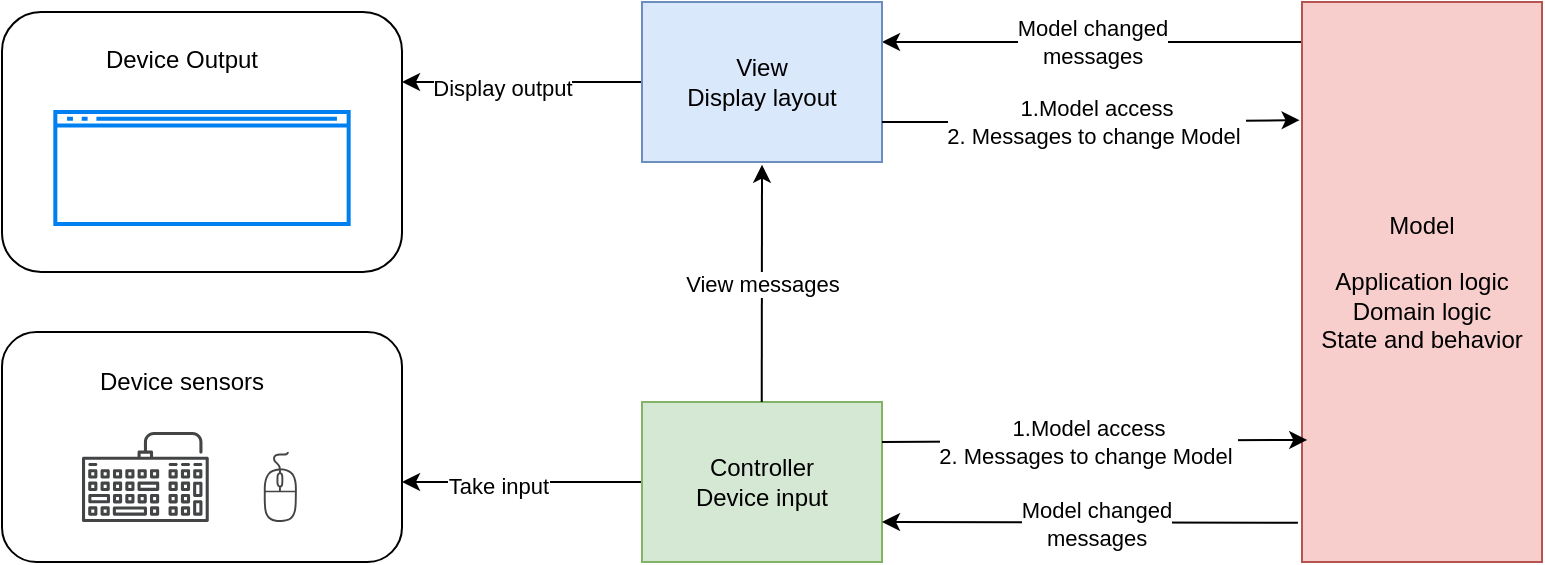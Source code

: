 <mxfile version="26.1.0">
  <diagram name="Page-1" id="M7ZrIbWw2a4_qFs6wJ8K">
    <mxGraphModel dx="1401" dy="2030" grid="1" gridSize="10" guides="1" tooltips="1" connect="1" arrows="1" fold="1" page="1" pageScale="1" pageWidth="850" pageHeight="1100" math="0" shadow="0">
      <root>
        <mxCell id="0" />
        <mxCell id="1" parent="0" />
        <mxCell id="O7nbzTaHJLSunRiAyVoo-34" value="" style="rounded=0;orthogonalLoop=1;jettySize=auto;html=1;edgeStyle=elbowEdgeStyle;elbow=vertical;" edge="1" parent="1" source="O7nbzTaHJLSunRiAyVoo-15" target="O7nbzTaHJLSunRiAyVoo-30">
          <mxGeometry relative="1" as="geometry" />
        </mxCell>
        <mxCell id="O7nbzTaHJLSunRiAyVoo-35" value="Take input" style="edgeLabel;html=1;align=center;verticalAlign=middle;resizable=0;points=[];" vertex="1" connectable="0" parent="O7nbzTaHJLSunRiAyVoo-34">
          <mxGeometry x="0.211" y="2" relative="1" as="geometry">
            <mxPoint as="offset" />
          </mxGeometry>
        </mxCell>
        <mxCell id="O7nbzTaHJLSunRiAyVoo-15" value="Controller&lt;br&gt;Device input" style="rounded=0;whiteSpace=wrap;html=1;fillColor=#d5e8d4;strokeColor=#82b366;" vertex="1" parent="1">
          <mxGeometry x="400" y="120" width="120" height="80" as="geometry" />
        </mxCell>
        <mxCell id="O7nbzTaHJLSunRiAyVoo-37" style="rounded=0;orthogonalLoop=1;jettySize=auto;html=1;exitX=-0.017;exitY=0.93;exitDx=0;exitDy=0;exitPerimeter=0;entryX=1;entryY=0.75;entryDx=0;entryDy=0;edgeStyle=elbowEdgeStyle;elbow=vertical;" edge="1" parent="1" source="O7nbzTaHJLSunRiAyVoo-16" target="O7nbzTaHJLSunRiAyVoo-15">
          <mxGeometry relative="1" as="geometry">
            <mxPoint x="660" y="100" as="sourcePoint" />
            <mxPoint x="540" y="161" as="targetPoint" />
          </mxGeometry>
        </mxCell>
        <mxCell id="O7nbzTaHJLSunRiAyVoo-44" value="Model changed&lt;br&gt;messages" style="edgeLabel;html=1;align=center;verticalAlign=middle;resizable=0;points=[];" vertex="1" connectable="0" parent="O7nbzTaHJLSunRiAyVoo-37">
          <mxGeometry x="0.222" y="1" relative="1" as="geometry">
            <mxPoint x="26" as="offset" />
          </mxGeometry>
        </mxCell>
        <mxCell id="O7nbzTaHJLSunRiAyVoo-43" value="Model changed&lt;br&gt;messages" style="edgeStyle=orthogonalEdgeStyle;rounded=0;orthogonalLoop=1;jettySize=auto;html=1;entryX=1;entryY=0.25;entryDx=0;entryDy=0;" edge="1" parent="1" source="O7nbzTaHJLSunRiAyVoo-16" target="O7nbzTaHJLSunRiAyVoo-17">
          <mxGeometry relative="1" as="geometry">
            <Array as="points">
              <mxPoint x="630" y="-60" />
              <mxPoint x="630" y="-60" />
            </Array>
          </mxGeometry>
        </mxCell>
        <mxCell id="O7nbzTaHJLSunRiAyVoo-16" value="Model&lt;br&gt;&lt;br&gt;Application logic&lt;br&gt;Domain logic&lt;br&gt;State and behavior" style="rounded=0;whiteSpace=wrap;html=1;fillColor=#f8cecc;strokeColor=#b85450;" vertex="1" parent="1">
          <mxGeometry x="730" y="-80" width="120" height="280" as="geometry" />
        </mxCell>
        <mxCell id="O7nbzTaHJLSunRiAyVoo-26" style="rounded=0;orthogonalLoop=1;jettySize=auto;html=1;edgeStyle=elbowEdgeStyle;elbow=vertical;" edge="1" parent="1" source="O7nbzTaHJLSunRiAyVoo-17">
          <mxGeometry relative="1" as="geometry">
            <mxPoint x="280.0" y="-40.034" as="targetPoint" />
          </mxGeometry>
        </mxCell>
        <mxCell id="O7nbzTaHJLSunRiAyVoo-32" value="Display output" style="edgeLabel;html=1;align=center;verticalAlign=middle;resizable=0;points=[];" vertex="1" connectable="0" parent="O7nbzTaHJLSunRiAyVoo-26">
          <mxGeometry x="0.177" y="3" relative="1" as="geometry">
            <mxPoint as="offset" />
          </mxGeometry>
        </mxCell>
        <mxCell id="O7nbzTaHJLSunRiAyVoo-17" value="View&lt;br&gt;Display layout" style="rounded=0;whiteSpace=wrap;html=1;fillColor=#dae8fc;strokeColor=#6c8ebf;" vertex="1" parent="1">
          <mxGeometry x="400" y="-80" width="120" height="80" as="geometry" />
        </mxCell>
        <mxCell id="O7nbzTaHJLSunRiAyVoo-36" value="View messages" style="edgeStyle=elbowEdgeStyle;rounded=0;orthogonalLoop=1;jettySize=auto;html=1;entryX=0.558;entryY=1.017;entryDx=0;entryDy=0;entryPerimeter=0;elbow=horizontal;" edge="1" parent="1">
          <mxGeometry relative="1" as="geometry">
            <mxPoint x="459.87" y="120" as="sourcePoint" />
            <mxPoint x="459.83" y="1.36" as="targetPoint" />
          </mxGeometry>
        </mxCell>
        <mxCell id="O7nbzTaHJLSunRiAyVoo-39" style="rounded=0;orthogonalLoop=1;jettySize=auto;html=1;exitX=1;exitY=0.25;exitDx=0;exitDy=0;entryX=0.022;entryY=0.782;entryDx=0;entryDy=0;entryPerimeter=0;" edge="1" parent="1" source="O7nbzTaHJLSunRiAyVoo-15" target="O7nbzTaHJLSunRiAyVoo-16">
          <mxGeometry relative="1" as="geometry">
            <mxPoint x="530" y="132.74" as="sourcePoint" />
            <mxPoint x="660" y="130" as="targetPoint" />
          </mxGeometry>
        </mxCell>
        <mxCell id="O7nbzTaHJLSunRiAyVoo-47" value="1.Model access&lt;br&gt;2. Messages to change Model&amp;nbsp;" style="edgeLabel;html=1;align=center;verticalAlign=middle;resizable=0;points=[];" vertex="1" connectable="0" parent="O7nbzTaHJLSunRiAyVoo-39">
          <mxGeometry x="-0.036" relative="1" as="geometry">
            <mxPoint as="offset" />
          </mxGeometry>
        </mxCell>
        <mxCell id="O7nbzTaHJLSunRiAyVoo-30" value="" style="rounded=1;whiteSpace=wrap;html=1;container=0;" vertex="1" parent="1">
          <mxGeometry x="80" y="85" width="200" height="115" as="geometry" />
        </mxCell>
        <mxCell id="O7nbzTaHJLSunRiAyVoo-10" value="" style="sketch=0;pointerEvents=1;shadow=0;dashed=0;html=1;strokeColor=none;fillColor=#434445;aspect=fixed;labelPosition=center;verticalLabelPosition=bottom;verticalAlign=top;align=center;outlineConnect=0;shape=mxgraph.vvd.keyboard;container=0;" vertex="1" parent="1">
          <mxGeometry x="120" y="135" width="63.38" height="45" as="geometry" />
        </mxCell>
        <mxCell id="O7nbzTaHJLSunRiAyVoo-8" value="" style="sketch=0;pointerEvents=1;shadow=0;dashed=0;html=1;strokeColor=none;fillColor=#434445;aspect=fixed;labelPosition=center;verticalLabelPosition=bottom;verticalAlign=top;align=center;outlineConnect=0;shape=mxgraph.vvd.mouse;container=0;" vertex="1" parent="1">
          <mxGeometry x="210.5" y="145" width="17.15" height="35" as="geometry" />
        </mxCell>
        <mxCell id="O7nbzTaHJLSunRiAyVoo-31" value="Device sensors" style="text;html=1;align=center;verticalAlign=middle;whiteSpace=wrap;rounded=0;container=0;" vertex="1" parent="1">
          <mxGeometry x="100" y="95" width="140" height="30" as="geometry" />
        </mxCell>
        <mxCell id="O7nbzTaHJLSunRiAyVoo-40" value="" style="rounded=1;whiteSpace=wrap;html=1;container=0;" vertex="1" parent="1">
          <mxGeometry x="80" y="-75" width="200" height="130" as="geometry" />
        </mxCell>
        <mxCell id="O7nbzTaHJLSunRiAyVoo-1" value="" style="html=1;verticalLabelPosition=bottom;align=center;labelBackgroundColor=#ffffff;verticalAlign=top;strokeWidth=2;strokeColor=#0080F0;shadow=0;dashed=0;shape=mxgraph.ios7.icons.window;container=0;" vertex="1" parent="1">
          <mxGeometry x="106.667" y="-25" width="146.667" height="56" as="geometry" />
        </mxCell>
        <mxCell id="O7nbzTaHJLSunRiAyVoo-12" value="Device Output" style="text;html=1;align=center;verticalAlign=middle;whiteSpace=wrap;rounded=0;container=0;" vertex="1" parent="1">
          <mxGeometry x="100" y="-65" width="140" height="28" as="geometry" />
        </mxCell>
        <mxCell id="O7nbzTaHJLSunRiAyVoo-42" style="edgeStyle=orthogonalEdgeStyle;rounded=0;orthogonalLoop=1;jettySize=auto;html=1;exitX=1;exitY=0.75;exitDx=0;exitDy=0;entryX=-0.01;entryY=0.211;entryDx=0;entryDy=0;entryPerimeter=0;" edge="1" parent="1" source="O7nbzTaHJLSunRiAyVoo-17" target="O7nbzTaHJLSunRiAyVoo-16">
          <mxGeometry relative="1" as="geometry" />
        </mxCell>
        <mxCell id="O7nbzTaHJLSunRiAyVoo-46" value="1.Model access&lt;br&gt;2. Messages&amp;nbsp;to change Model&amp;nbsp;" style="edgeLabel;html=1;align=center;verticalAlign=middle;resizable=0;points=[];" vertex="1" connectable="0" parent="O7nbzTaHJLSunRiAyVoo-42">
          <mxGeometry y="-2" relative="1" as="geometry">
            <mxPoint as="offset" />
          </mxGeometry>
        </mxCell>
      </root>
    </mxGraphModel>
  </diagram>
</mxfile>
